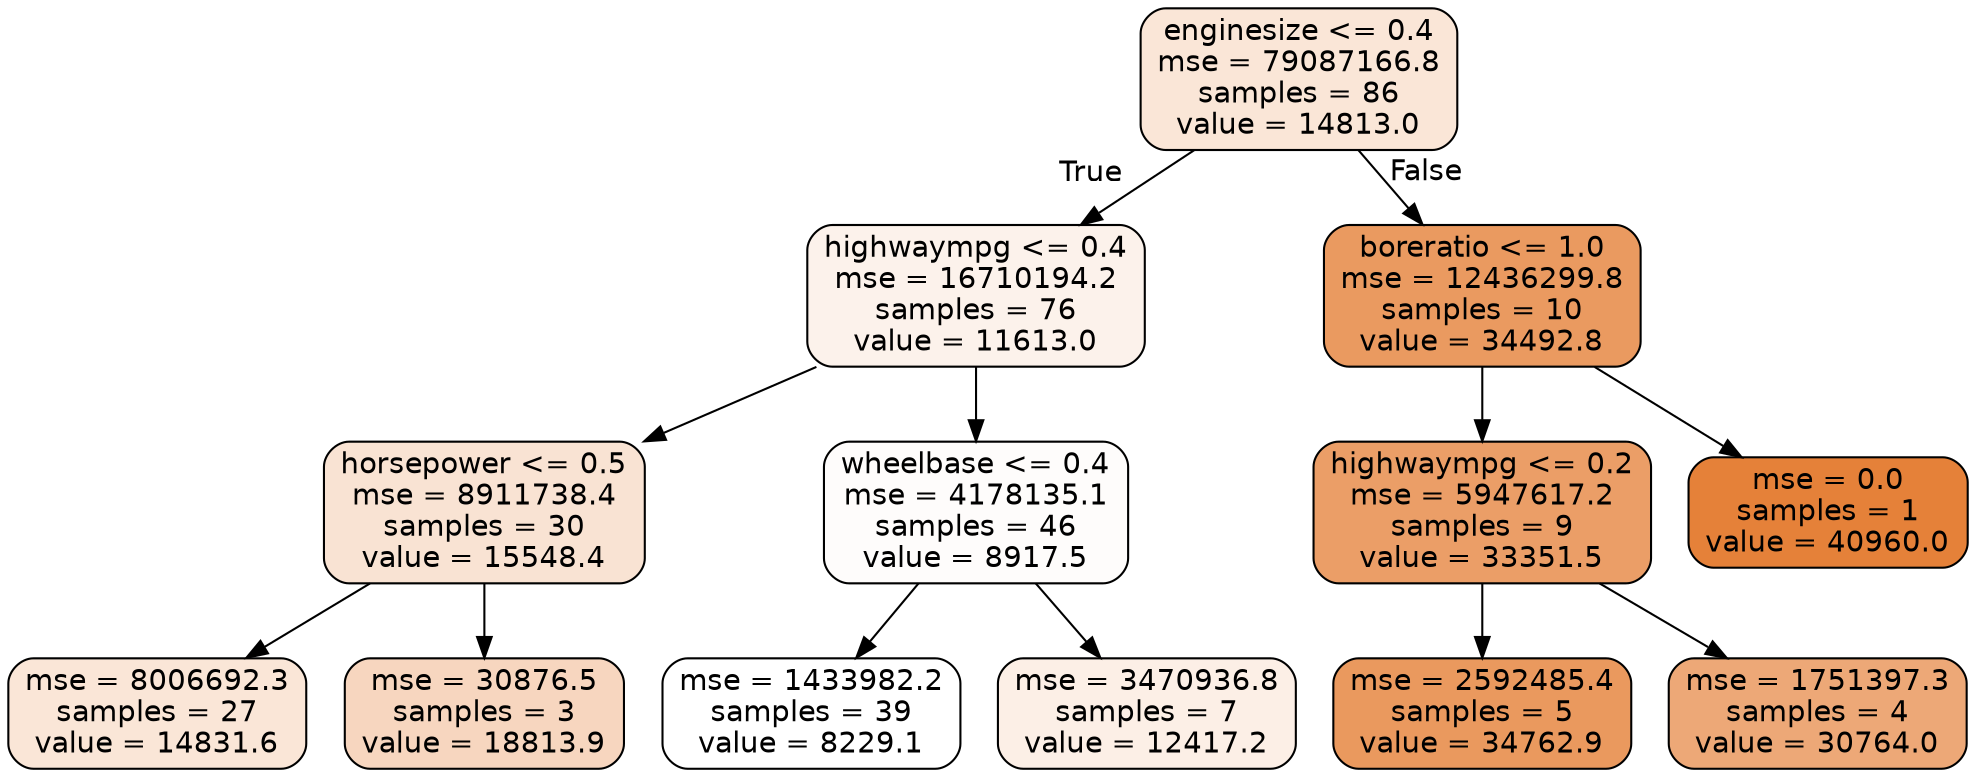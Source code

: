 digraph Tree {
node [shape=box, style="filled, rounded", color="black", fontname=helvetica] ;
edge [fontname=helvetica] ;
0 [label="enginesize <= 0.4\nmse = 79087166.8\nsamples = 86\nvalue = 14813.0", fillcolor="#fae6d7"] ;
1 [label="highwaympg <= 0.4\nmse = 16710194.2\nsamples = 76\nvalue = 11613.0", fillcolor="#fcf2eb"] ;
0 -> 1 [labeldistance=2.5, labelangle=45, headlabel="True"] ;
2 [label="horsepower <= 0.5\nmse = 8911738.4\nsamples = 30\nvalue = 15548.4", fillcolor="#f9e3d3"] ;
1 -> 2 ;
3 [label="mse = 8006692.3\nsamples = 27\nvalue = 14831.6", fillcolor="#fae6d7"] ;
2 -> 3 ;
4 [label="mse = 30876.5\nsamples = 3\nvalue = 18813.9", fillcolor="#f7d6bf"] ;
2 -> 4 ;
5 [label="wheelbase <= 0.4\nmse = 4178135.1\nsamples = 46\nvalue = 8917.5", fillcolor="#fefcfb"] ;
1 -> 5 ;
6 [label="mse = 1433982.2\nsamples = 39\nvalue = 8229.1", fillcolor="#ffffff"] ;
5 -> 6 ;
7 [label="mse = 3470936.8\nsamples = 7\nvalue = 12417.2", fillcolor="#fcefe6"] ;
5 -> 7 ;
8 [label="boreratio <= 1.0\nmse = 12436299.8\nsamples = 10\nvalue = 34492.8", fillcolor="#ea9a60"] ;
0 -> 8 [labeldistance=2.5, labelangle=-45, headlabel="False"] ;
9 [label="highwaympg <= 0.2\nmse = 5947617.2\nsamples = 9\nvalue = 33351.5", fillcolor="#eb9e67"] ;
8 -> 9 ;
10 [label="mse = 2592485.4\nsamples = 5\nvalue = 34762.9", fillcolor="#ea995e"] ;
9 -> 10 ;
11 [label="mse = 1751397.3\nsamples = 4\nvalue = 30764.0", fillcolor="#eda877"] ;
9 -> 11 ;
12 [label="mse = 0.0\nsamples = 1\nvalue = 40960.0", fillcolor="#e58139"] ;
8 -> 12 ;
}